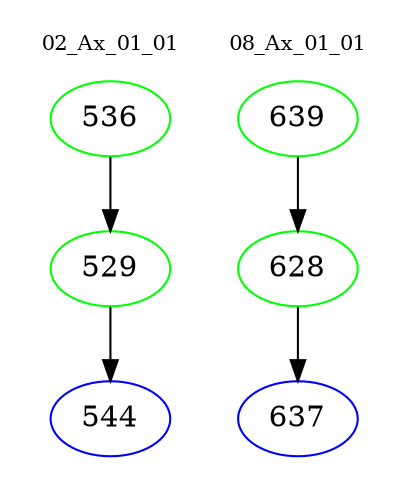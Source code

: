 digraph{
subgraph cluster_0 {
color = white
label = "02_Ax_01_01";
fontsize=10;
T0_536 [label="536", color="green"]
T0_536 -> T0_529 [color="black"]
T0_529 [label="529", color="green"]
T0_529 -> T0_544 [color="black"]
T0_544 [label="544", color="blue"]
}
subgraph cluster_1 {
color = white
label = "08_Ax_01_01";
fontsize=10;
T1_639 [label="639", color="green"]
T1_639 -> T1_628 [color="black"]
T1_628 [label="628", color="green"]
T1_628 -> T1_637 [color="black"]
T1_637 [label="637", color="blue"]
}
}
